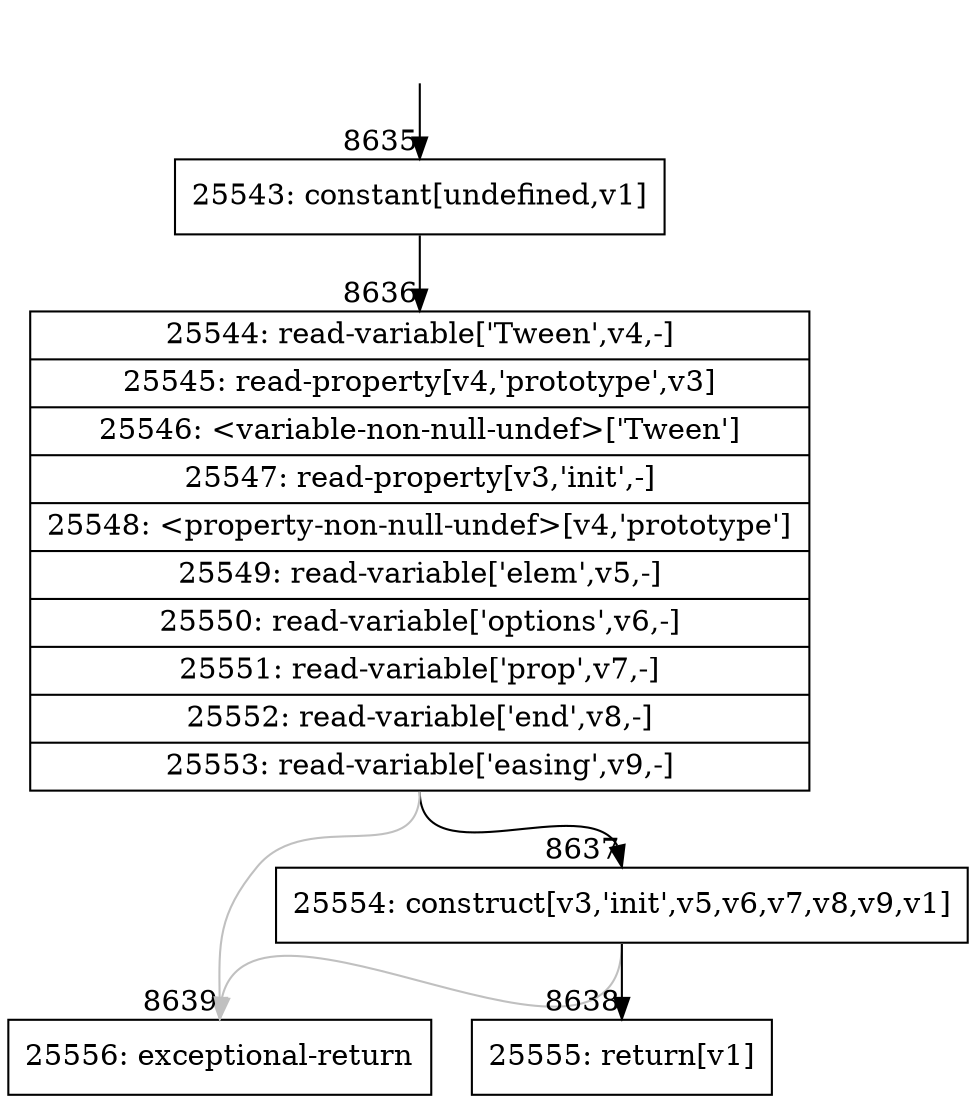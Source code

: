 digraph {
rankdir="TD"
BB_entry533[shape=none,label=""];
BB_entry533 -> BB8635 [tailport=s, headport=n, headlabel="    8635"]
BB8635 [shape=record label="{25543: constant[undefined,v1]}" ] 
BB8635 -> BB8636 [tailport=s, headport=n, headlabel="      8636"]
BB8636 [shape=record label="{25544: read-variable['Tween',v4,-]|25545: read-property[v4,'prototype',v3]|25546: \<variable-non-null-undef\>['Tween']|25547: read-property[v3,'init',-]|25548: \<property-non-null-undef\>[v4,'prototype']|25549: read-variable['elem',v5,-]|25550: read-variable['options',v6,-]|25551: read-variable['prop',v7,-]|25552: read-variable['end',v8,-]|25553: read-variable['easing',v9,-]}" ] 
BB8636 -> BB8637 [tailport=s, headport=n, headlabel="      8637"]
BB8636 -> BB8639 [tailport=s, headport=n, color=gray, headlabel="      8639"]
BB8637 [shape=record label="{25554: construct[v3,'init',v5,v6,v7,v8,v9,v1]}" ] 
BB8637 -> BB8638 [tailport=s, headport=n, headlabel="      8638"]
BB8637 -> BB8639 [tailport=s, headport=n, color=gray]
BB8638 [shape=record label="{25555: return[v1]}" ] 
BB8639 [shape=record label="{25556: exceptional-return}" ] 
}
